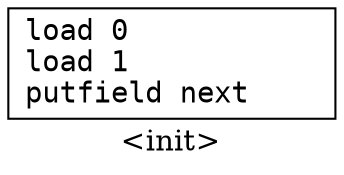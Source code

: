 digraph _init_ {
  label="<init>";
  node [shape=box];
  node [shape=box fontname="monospace"];
  edge [color=blue];
  _init__block1 [label="load 0           \lload 1           \lputfield next    \l"];
}
